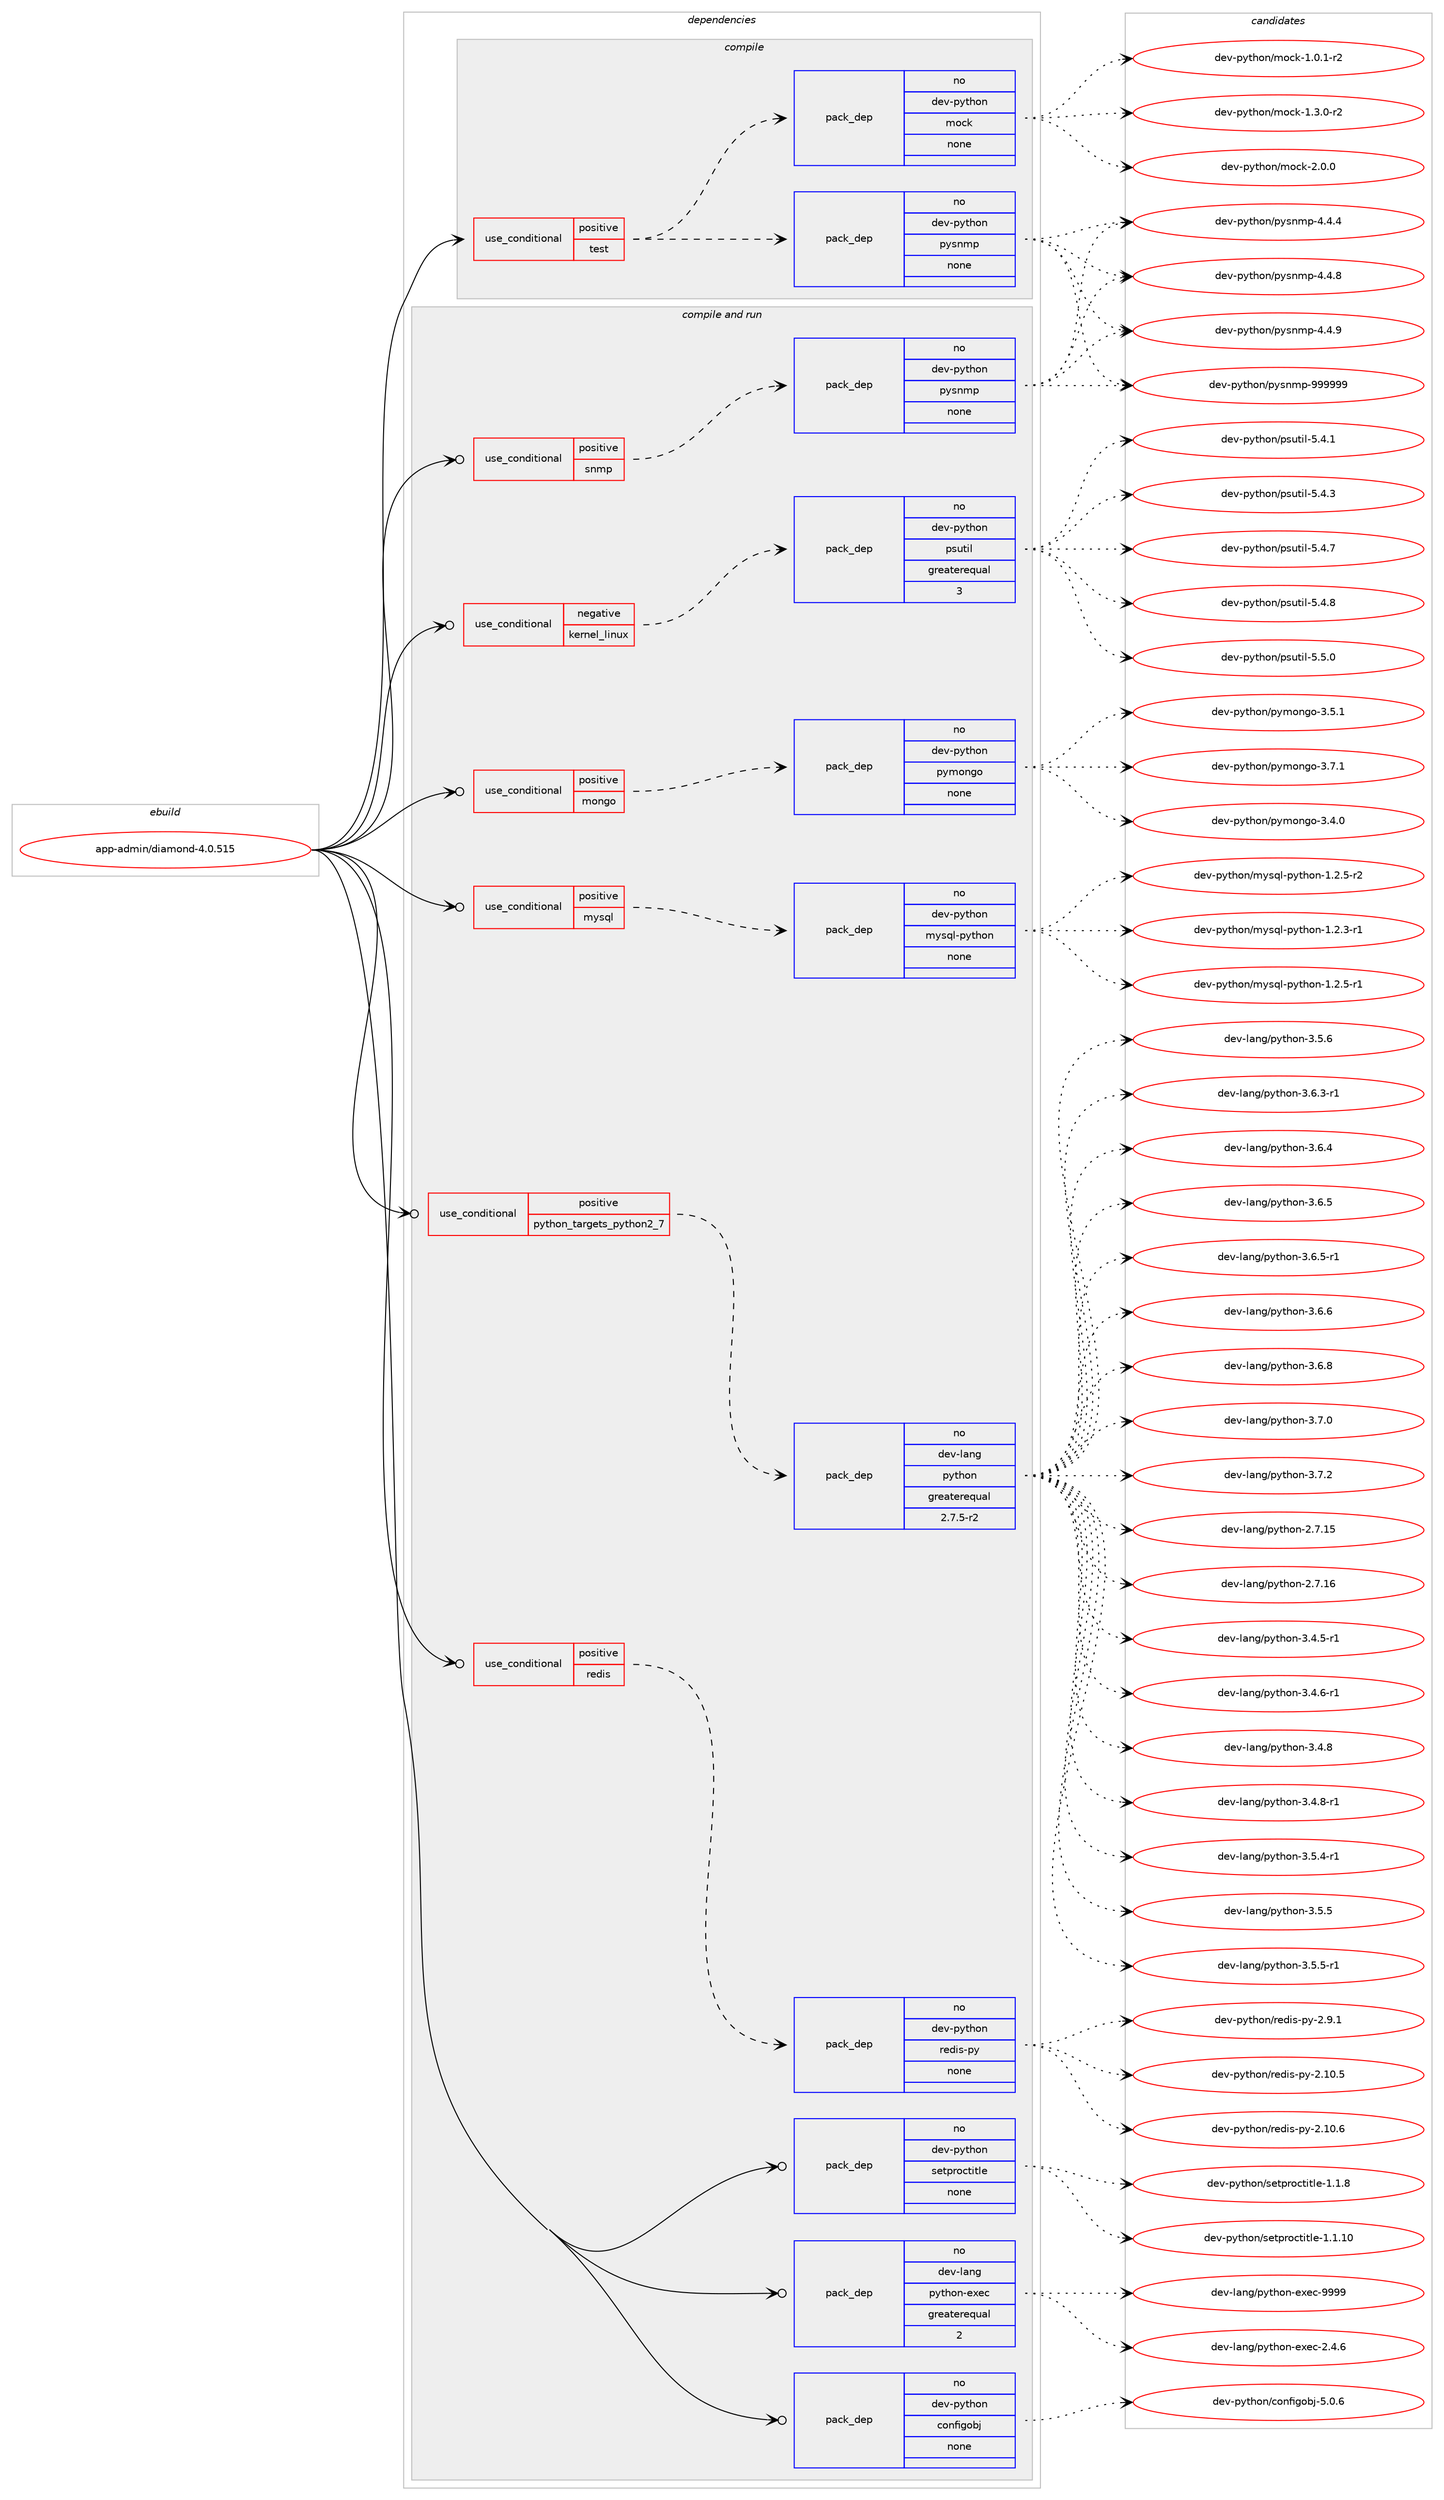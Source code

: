 digraph prolog {

# *************
# Graph options
# *************

newrank=true;
concentrate=true;
compound=true;
graph [rankdir=LR,fontname=Helvetica,fontsize=10,ranksep=1.5];#, ranksep=2.5, nodesep=0.2];
edge  [arrowhead=vee];
node  [fontname=Helvetica,fontsize=10];

# **********
# The ebuild
# **********

subgraph cluster_leftcol {
color=gray;
rank=same;
label=<<i>ebuild</i>>;
id [label="app-admin/diamond-4.0.515", color=red, width=4, href="../app-admin/diamond-4.0.515.svg"];
}

# ****************
# The dependencies
# ****************

subgraph cluster_midcol {
color=gray;
label=<<i>dependencies</i>>;
subgraph cluster_compile {
fillcolor="#eeeeee";
style=filled;
label=<<i>compile</i>>;
subgraph cond344764 {
dependency1264579 [label=<<TABLE BORDER="0" CELLBORDER="1" CELLSPACING="0" CELLPADDING="4"><TR><TD ROWSPAN="3" CELLPADDING="10">use_conditional</TD></TR><TR><TD>positive</TD></TR><TR><TD>test</TD></TR></TABLE>>, shape=none, color=red];
subgraph pack900223 {
dependency1264580 [label=<<TABLE BORDER="0" CELLBORDER="1" CELLSPACING="0" CELLPADDING="4" WIDTH="220"><TR><TD ROWSPAN="6" CELLPADDING="30">pack_dep</TD></TR><TR><TD WIDTH="110">no</TD></TR><TR><TD>dev-python</TD></TR><TR><TD>mock</TD></TR><TR><TD>none</TD></TR><TR><TD></TD></TR></TABLE>>, shape=none, color=blue];
}
dependency1264579:e -> dependency1264580:w [weight=20,style="dashed",arrowhead="vee"];
subgraph pack900224 {
dependency1264581 [label=<<TABLE BORDER="0" CELLBORDER="1" CELLSPACING="0" CELLPADDING="4" WIDTH="220"><TR><TD ROWSPAN="6" CELLPADDING="30">pack_dep</TD></TR><TR><TD WIDTH="110">no</TD></TR><TR><TD>dev-python</TD></TR><TR><TD>pysnmp</TD></TR><TR><TD>none</TD></TR><TR><TD></TD></TR></TABLE>>, shape=none, color=blue];
}
dependency1264579:e -> dependency1264581:w [weight=20,style="dashed",arrowhead="vee"];
}
id:e -> dependency1264579:w [weight=20,style="solid",arrowhead="vee"];
}
subgraph cluster_compileandrun {
fillcolor="#eeeeee";
style=filled;
label=<<i>compile and run</i>>;
subgraph cond344765 {
dependency1264582 [label=<<TABLE BORDER="0" CELLBORDER="1" CELLSPACING="0" CELLPADDING="4"><TR><TD ROWSPAN="3" CELLPADDING="10">use_conditional</TD></TR><TR><TD>negative</TD></TR><TR><TD>kernel_linux</TD></TR></TABLE>>, shape=none, color=red];
subgraph pack900225 {
dependency1264583 [label=<<TABLE BORDER="0" CELLBORDER="1" CELLSPACING="0" CELLPADDING="4" WIDTH="220"><TR><TD ROWSPAN="6" CELLPADDING="30">pack_dep</TD></TR><TR><TD WIDTH="110">no</TD></TR><TR><TD>dev-python</TD></TR><TR><TD>psutil</TD></TR><TR><TD>greaterequal</TD></TR><TR><TD>3</TD></TR></TABLE>>, shape=none, color=blue];
}
dependency1264582:e -> dependency1264583:w [weight=20,style="dashed",arrowhead="vee"];
}
id:e -> dependency1264582:w [weight=20,style="solid",arrowhead="odotvee"];
subgraph cond344766 {
dependency1264584 [label=<<TABLE BORDER="0" CELLBORDER="1" CELLSPACING="0" CELLPADDING="4"><TR><TD ROWSPAN="3" CELLPADDING="10">use_conditional</TD></TR><TR><TD>positive</TD></TR><TR><TD>mongo</TD></TR></TABLE>>, shape=none, color=red];
subgraph pack900226 {
dependency1264585 [label=<<TABLE BORDER="0" CELLBORDER="1" CELLSPACING="0" CELLPADDING="4" WIDTH="220"><TR><TD ROWSPAN="6" CELLPADDING="30">pack_dep</TD></TR><TR><TD WIDTH="110">no</TD></TR><TR><TD>dev-python</TD></TR><TR><TD>pymongo</TD></TR><TR><TD>none</TD></TR><TR><TD></TD></TR></TABLE>>, shape=none, color=blue];
}
dependency1264584:e -> dependency1264585:w [weight=20,style="dashed",arrowhead="vee"];
}
id:e -> dependency1264584:w [weight=20,style="solid",arrowhead="odotvee"];
subgraph cond344767 {
dependency1264586 [label=<<TABLE BORDER="0" CELLBORDER="1" CELLSPACING="0" CELLPADDING="4"><TR><TD ROWSPAN="3" CELLPADDING="10">use_conditional</TD></TR><TR><TD>positive</TD></TR><TR><TD>mysql</TD></TR></TABLE>>, shape=none, color=red];
subgraph pack900227 {
dependency1264587 [label=<<TABLE BORDER="0" CELLBORDER="1" CELLSPACING="0" CELLPADDING="4" WIDTH="220"><TR><TD ROWSPAN="6" CELLPADDING="30">pack_dep</TD></TR><TR><TD WIDTH="110">no</TD></TR><TR><TD>dev-python</TD></TR><TR><TD>mysql-python</TD></TR><TR><TD>none</TD></TR><TR><TD></TD></TR></TABLE>>, shape=none, color=blue];
}
dependency1264586:e -> dependency1264587:w [weight=20,style="dashed",arrowhead="vee"];
}
id:e -> dependency1264586:w [weight=20,style="solid",arrowhead="odotvee"];
subgraph cond344768 {
dependency1264588 [label=<<TABLE BORDER="0" CELLBORDER="1" CELLSPACING="0" CELLPADDING="4"><TR><TD ROWSPAN="3" CELLPADDING="10">use_conditional</TD></TR><TR><TD>positive</TD></TR><TR><TD>python_targets_python2_7</TD></TR></TABLE>>, shape=none, color=red];
subgraph pack900228 {
dependency1264589 [label=<<TABLE BORDER="0" CELLBORDER="1" CELLSPACING="0" CELLPADDING="4" WIDTH="220"><TR><TD ROWSPAN="6" CELLPADDING="30">pack_dep</TD></TR><TR><TD WIDTH="110">no</TD></TR><TR><TD>dev-lang</TD></TR><TR><TD>python</TD></TR><TR><TD>greaterequal</TD></TR><TR><TD>2.7.5-r2</TD></TR></TABLE>>, shape=none, color=blue];
}
dependency1264588:e -> dependency1264589:w [weight=20,style="dashed",arrowhead="vee"];
}
id:e -> dependency1264588:w [weight=20,style="solid",arrowhead="odotvee"];
subgraph cond344769 {
dependency1264590 [label=<<TABLE BORDER="0" CELLBORDER="1" CELLSPACING="0" CELLPADDING="4"><TR><TD ROWSPAN="3" CELLPADDING="10">use_conditional</TD></TR><TR><TD>positive</TD></TR><TR><TD>redis</TD></TR></TABLE>>, shape=none, color=red];
subgraph pack900229 {
dependency1264591 [label=<<TABLE BORDER="0" CELLBORDER="1" CELLSPACING="0" CELLPADDING="4" WIDTH="220"><TR><TD ROWSPAN="6" CELLPADDING="30">pack_dep</TD></TR><TR><TD WIDTH="110">no</TD></TR><TR><TD>dev-python</TD></TR><TR><TD>redis-py</TD></TR><TR><TD>none</TD></TR><TR><TD></TD></TR></TABLE>>, shape=none, color=blue];
}
dependency1264590:e -> dependency1264591:w [weight=20,style="dashed",arrowhead="vee"];
}
id:e -> dependency1264590:w [weight=20,style="solid",arrowhead="odotvee"];
subgraph cond344770 {
dependency1264592 [label=<<TABLE BORDER="0" CELLBORDER="1" CELLSPACING="0" CELLPADDING="4"><TR><TD ROWSPAN="3" CELLPADDING="10">use_conditional</TD></TR><TR><TD>positive</TD></TR><TR><TD>snmp</TD></TR></TABLE>>, shape=none, color=red];
subgraph pack900230 {
dependency1264593 [label=<<TABLE BORDER="0" CELLBORDER="1" CELLSPACING="0" CELLPADDING="4" WIDTH="220"><TR><TD ROWSPAN="6" CELLPADDING="30">pack_dep</TD></TR><TR><TD WIDTH="110">no</TD></TR><TR><TD>dev-python</TD></TR><TR><TD>pysnmp</TD></TR><TR><TD>none</TD></TR><TR><TD></TD></TR></TABLE>>, shape=none, color=blue];
}
dependency1264592:e -> dependency1264593:w [weight=20,style="dashed",arrowhead="vee"];
}
id:e -> dependency1264592:w [weight=20,style="solid",arrowhead="odotvee"];
subgraph pack900231 {
dependency1264594 [label=<<TABLE BORDER="0" CELLBORDER="1" CELLSPACING="0" CELLPADDING="4" WIDTH="220"><TR><TD ROWSPAN="6" CELLPADDING="30">pack_dep</TD></TR><TR><TD WIDTH="110">no</TD></TR><TR><TD>dev-lang</TD></TR><TR><TD>python-exec</TD></TR><TR><TD>greaterequal</TD></TR><TR><TD>2</TD></TR></TABLE>>, shape=none, color=blue];
}
id:e -> dependency1264594:w [weight=20,style="solid",arrowhead="odotvee"];
subgraph pack900232 {
dependency1264595 [label=<<TABLE BORDER="0" CELLBORDER="1" CELLSPACING="0" CELLPADDING="4" WIDTH="220"><TR><TD ROWSPAN="6" CELLPADDING="30">pack_dep</TD></TR><TR><TD WIDTH="110">no</TD></TR><TR><TD>dev-python</TD></TR><TR><TD>configobj</TD></TR><TR><TD>none</TD></TR><TR><TD></TD></TR></TABLE>>, shape=none, color=blue];
}
id:e -> dependency1264595:w [weight=20,style="solid",arrowhead="odotvee"];
subgraph pack900233 {
dependency1264596 [label=<<TABLE BORDER="0" CELLBORDER="1" CELLSPACING="0" CELLPADDING="4" WIDTH="220"><TR><TD ROWSPAN="6" CELLPADDING="30">pack_dep</TD></TR><TR><TD WIDTH="110">no</TD></TR><TR><TD>dev-python</TD></TR><TR><TD>setproctitle</TD></TR><TR><TD>none</TD></TR><TR><TD></TD></TR></TABLE>>, shape=none, color=blue];
}
id:e -> dependency1264596:w [weight=20,style="solid",arrowhead="odotvee"];
}
subgraph cluster_run {
fillcolor="#eeeeee";
style=filled;
label=<<i>run</i>>;
}
}

# **************
# The candidates
# **************

subgraph cluster_choices {
rank=same;
color=gray;
label=<<i>candidates</i>>;

subgraph choice900223 {
color=black;
nodesep=1;
choice1001011184511212111610411111047109111991074549464846494511450 [label="dev-python/mock-1.0.1-r2", color=red, width=4,href="../dev-python/mock-1.0.1-r2.svg"];
choice1001011184511212111610411111047109111991074549465146484511450 [label="dev-python/mock-1.3.0-r2", color=red, width=4,href="../dev-python/mock-1.3.0-r2.svg"];
choice100101118451121211161041111104710911199107455046484648 [label="dev-python/mock-2.0.0", color=red, width=4,href="../dev-python/mock-2.0.0.svg"];
dependency1264580:e -> choice1001011184511212111610411111047109111991074549464846494511450:w [style=dotted,weight="100"];
dependency1264580:e -> choice1001011184511212111610411111047109111991074549465146484511450:w [style=dotted,weight="100"];
dependency1264580:e -> choice100101118451121211161041111104710911199107455046484648:w [style=dotted,weight="100"];
}
subgraph choice900224 {
color=black;
nodesep=1;
choice1001011184511212111610411111047112121115110109112455246524652 [label="dev-python/pysnmp-4.4.4", color=red, width=4,href="../dev-python/pysnmp-4.4.4.svg"];
choice1001011184511212111610411111047112121115110109112455246524656 [label="dev-python/pysnmp-4.4.8", color=red, width=4,href="../dev-python/pysnmp-4.4.8.svg"];
choice1001011184511212111610411111047112121115110109112455246524657 [label="dev-python/pysnmp-4.4.9", color=red, width=4,href="../dev-python/pysnmp-4.4.9.svg"];
choice100101118451121211161041111104711212111511010911245575757575757 [label="dev-python/pysnmp-999999", color=red, width=4,href="../dev-python/pysnmp-999999.svg"];
dependency1264581:e -> choice1001011184511212111610411111047112121115110109112455246524652:w [style=dotted,weight="100"];
dependency1264581:e -> choice1001011184511212111610411111047112121115110109112455246524656:w [style=dotted,weight="100"];
dependency1264581:e -> choice1001011184511212111610411111047112121115110109112455246524657:w [style=dotted,weight="100"];
dependency1264581:e -> choice100101118451121211161041111104711212111511010911245575757575757:w [style=dotted,weight="100"];
}
subgraph choice900225 {
color=black;
nodesep=1;
choice1001011184511212111610411111047112115117116105108455346524649 [label="dev-python/psutil-5.4.1", color=red, width=4,href="../dev-python/psutil-5.4.1.svg"];
choice1001011184511212111610411111047112115117116105108455346524651 [label="dev-python/psutil-5.4.3", color=red, width=4,href="../dev-python/psutil-5.4.3.svg"];
choice1001011184511212111610411111047112115117116105108455346524655 [label="dev-python/psutil-5.4.7", color=red, width=4,href="../dev-python/psutil-5.4.7.svg"];
choice1001011184511212111610411111047112115117116105108455346524656 [label="dev-python/psutil-5.4.8", color=red, width=4,href="../dev-python/psutil-5.4.8.svg"];
choice1001011184511212111610411111047112115117116105108455346534648 [label="dev-python/psutil-5.5.0", color=red, width=4,href="../dev-python/psutil-5.5.0.svg"];
dependency1264583:e -> choice1001011184511212111610411111047112115117116105108455346524649:w [style=dotted,weight="100"];
dependency1264583:e -> choice1001011184511212111610411111047112115117116105108455346524651:w [style=dotted,weight="100"];
dependency1264583:e -> choice1001011184511212111610411111047112115117116105108455346524655:w [style=dotted,weight="100"];
dependency1264583:e -> choice1001011184511212111610411111047112115117116105108455346524656:w [style=dotted,weight="100"];
dependency1264583:e -> choice1001011184511212111610411111047112115117116105108455346534648:w [style=dotted,weight="100"];
}
subgraph choice900226 {
color=black;
nodesep=1;
choice1001011184511212111610411111047112121109111110103111455146524648 [label="dev-python/pymongo-3.4.0", color=red, width=4,href="../dev-python/pymongo-3.4.0.svg"];
choice1001011184511212111610411111047112121109111110103111455146534649 [label="dev-python/pymongo-3.5.1", color=red, width=4,href="../dev-python/pymongo-3.5.1.svg"];
choice1001011184511212111610411111047112121109111110103111455146554649 [label="dev-python/pymongo-3.7.1", color=red, width=4,href="../dev-python/pymongo-3.7.1.svg"];
dependency1264585:e -> choice1001011184511212111610411111047112121109111110103111455146524648:w [style=dotted,weight="100"];
dependency1264585:e -> choice1001011184511212111610411111047112121109111110103111455146534649:w [style=dotted,weight="100"];
dependency1264585:e -> choice1001011184511212111610411111047112121109111110103111455146554649:w [style=dotted,weight="100"];
}
subgraph choice900227 {
color=black;
nodesep=1;
choice1001011184511212111610411111047109121115113108451121211161041111104549465046514511449 [label="dev-python/mysql-python-1.2.3-r1", color=red, width=4,href="../dev-python/mysql-python-1.2.3-r1.svg"];
choice1001011184511212111610411111047109121115113108451121211161041111104549465046534511449 [label="dev-python/mysql-python-1.2.5-r1", color=red, width=4,href="../dev-python/mysql-python-1.2.5-r1.svg"];
choice1001011184511212111610411111047109121115113108451121211161041111104549465046534511450 [label="dev-python/mysql-python-1.2.5-r2", color=red, width=4,href="../dev-python/mysql-python-1.2.5-r2.svg"];
dependency1264587:e -> choice1001011184511212111610411111047109121115113108451121211161041111104549465046514511449:w [style=dotted,weight="100"];
dependency1264587:e -> choice1001011184511212111610411111047109121115113108451121211161041111104549465046534511449:w [style=dotted,weight="100"];
dependency1264587:e -> choice1001011184511212111610411111047109121115113108451121211161041111104549465046534511450:w [style=dotted,weight="100"];
}
subgraph choice900228 {
color=black;
nodesep=1;
choice10010111845108971101034711212111610411111045504655464953 [label="dev-lang/python-2.7.15", color=red, width=4,href="../dev-lang/python-2.7.15.svg"];
choice10010111845108971101034711212111610411111045504655464954 [label="dev-lang/python-2.7.16", color=red, width=4,href="../dev-lang/python-2.7.16.svg"];
choice1001011184510897110103471121211161041111104551465246534511449 [label="dev-lang/python-3.4.5-r1", color=red, width=4,href="../dev-lang/python-3.4.5-r1.svg"];
choice1001011184510897110103471121211161041111104551465246544511449 [label="dev-lang/python-3.4.6-r1", color=red, width=4,href="../dev-lang/python-3.4.6-r1.svg"];
choice100101118451089711010347112121116104111110455146524656 [label="dev-lang/python-3.4.8", color=red, width=4,href="../dev-lang/python-3.4.8.svg"];
choice1001011184510897110103471121211161041111104551465246564511449 [label="dev-lang/python-3.4.8-r1", color=red, width=4,href="../dev-lang/python-3.4.8-r1.svg"];
choice1001011184510897110103471121211161041111104551465346524511449 [label="dev-lang/python-3.5.4-r1", color=red, width=4,href="../dev-lang/python-3.5.4-r1.svg"];
choice100101118451089711010347112121116104111110455146534653 [label="dev-lang/python-3.5.5", color=red, width=4,href="../dev-lang/python-3.5.5.svg"];
choice1001011184510897110103471121211161041111104551465346534511449 [label="dev-lang/python-3.5.5-r1", color=red, width=4,href="../dev-lang/python-3.5.5-r1.svg"];
choice100101118451089711010347112121116104111110455146534654 [label="dev-lang/python-3.5.6", color=red, width=4,href="../dev-lang/python-3.5.6.svg"];
choice1001011184510897110103471121211161041111104551465446514511449 [label="dev-lang/python-3.6.3-r1", color=red, width=4,href="../dev-lang/python-3.6.3-r1.svg"];
choice100101118451089711010347112121116104111110455146544652 [label="dev-lang/python-3.6.4", color=red, width=4,href="../dev-lang/python-3.6.4.svg"];
choice100101118451089711010347112121116104111110455146544653 [label="dev-lang/python-3.6.5", color=red, width=4,href="../dev-lang/python-3.6.5.svg"];
choice1001011184510897110103471121211161041111104551465446534511449 [label="dev-lang/python-3.6.5-r1", color=red, width=4,href="../dev-lang/python-3.6.5-r1.svg"];
choice100101118451089711010347112121116104111110455146544654 [label="dev-lang/python-3.6.6", color=red, width=4,href="../dev-lang/python-3.6.6.svg"];
choice100101118451089711010347112121116104111110455146544656 [label="dev-lang/python-3.6.8", color=red, width=4,href="../dev-lang/python-3.6.8.svg"];
choice100101118451089711010347112121116104111110455146554648 [label="dev-lang/python-3.7.0", color=red, width=4,href="../dev-lang/python-3.7.0.svg"];
choice100101118451089711010347112121116104111110455146554650 [label="dev-lang/python-3.7.2", color=red, width=4,href="../dev-lang/python-3.7.2.svg"];
dependency1264589:e -> choice10010111845108971101034711212111610411111045504655464953:w [style=dotted,weight="100"];
dependency1264589:e -> choice10010111845108971101034711212111610411111045504655464954:w [style=dotted,weight="100"];
dependency1264589:e -> choice1001011184510897110103471121211161041111104551465246534511449:w [style=dotted,weight="100"];
dependency1264589:e -> choice1001011184510897110103471121211161041111104551465246544511449:w [style=dotted,weight="100"];
dependency1264589:e -> choice100101118451089711010347112121116104111110455146524656:w [style=dotted,weight="100"];
dependency1264589:e -> choice1001011184510897110103471121211161041111104551465246564511449:w [style=dotted,weight="100"];
dependency1264589:e -> choice1001011184510897110103471121211161041111104551465346524511449:w [style=dotted,weight="100"];
dependency1264589:e -> choice100101118451089711010347112121116104111110455146534653:w [style=dotted,weight="100"];
dependency1264589:e -> choice1001011184510897110103471121211161041111104551465346534511449:w [style=dotted,weight="100"];
dependency1264589:e -> choice100101118451089711010347112121116104111110455146534654:w [style=dotted,weight="100"];
dependency1264589:e -> choice1001011184510897110103471121211161041111104551465446514511449:w [style=dotted,weight="100"];
dependency1264589:e -> choice100101118451089711010347112121116104111110455146544652:w [style=dotted,weight="100"];
dependency1264589:e -> choice100101118451089711010347112121116104111110455146544653:w [style=dotted,weight="100"];
dependency1264589:e -> choice1001011184510897110103471121211161041111104551465446534511449:w [style=dotted,weight="100"];
dependency1264589:e -> choice100101118451089711010347112121116104111110455146544654:w [style=dotted,weight="100"];
dependency1264589:e -> choice100101118451089711010347112121116104111110455146544656:w [style=dotted,weight="100"];
dependency1264589:e -> choice100101118451089711010347112121116104111110455146554648:w [style=dotted,weight="100"];
dependency1264589:e -> choice100101118451089711010347112121116104111110455146554650:w [style=dotted,weight="100"];
}
subgraph choice900229 {
color=black;
nodesep=1;
choice10010111845112121116104111110471141011001051154511212145504649484653 [label="dev-python/redis-py-2.10.5", color=red, width=4,href="../dev-python/redis-py-2.10.5.svg"];
choice10010111845112121116104111110471141011001051154511212145504649484654 [label="dev-python/redis-py-2.10.6", color=red, width=4,href="../dev-python/redis-py-2.10.6.svg"];
choice100101118451121211161041111104711410110010511545112121455046574649 [label="dev-python/redis-py-2.9.1", color=red, width=4,href="../dev-python/redis-py-2.9.1.svg"];
dependency1264591:e -> choice10010111845112121116104111110471141011001051154511212145504649484653:w [style=dotted,weight="100"];
dependency1264591:e -> choice10010111845112121116104111110471141011001051154511212145504649484654:w [style=dotted,weight="100"];
dependency1264591:e -> choice100101118451121211161041111104711410110010511545112121455046574649:w [style=dotted,weight="100"];
}
subgraph choice900230 {
color=black;
nodesep=1;
choice1001011184511212111610411111047112121115110109112455246524652 [label="dev-python/pysnmp-4.4.4", color=red, width=4,href="../dev-python/pysnmp-4.4.4.svg"];
choice1001011184511212111610411111047112121115110109112455246524656 [label="dev-python/pysnmp-4.4.8", color=red, width=4,href="../dev-python/pysnmp-4.4.8.svg"];
choice1001011184511212111610411111047112121115110109112455246524657 [label="dev-python/pysnmp-4.4.9", color=red, width=4,href="../dev-python/pysnmp-4.4.9.svg"];
choice100101118451121211161041111104711212111511010911245575757575757 [label="dev-python/pysnmp-999999", color=red, width=4,href="../dev-python/pysnmp-999999.svg"];
dependency1264593:e -> choice1001011184511212111610411111047112121115110109112455246524652:w [style=dotted,weight="100"];
dependency1264593:e -> choice1001011184511212111610411111047112121115110109112455246524656:w [style=dotted,weight="100"];
dependency1264593:e -> choice1001011184511212111610411111047112121115110109112455246524657:w [style=dotted,weight="100"];
dependency1264593:e -> choice100101118451121211161041111104711212111511010911245575757575757:w [style=dotted,weight="100"];
}
subgraph choice900231 {
color=black;
nodesep=1;
choice1001011184510897110103471121211161041111104510112010199455046524654 [label="dev-lang/python-exec-2.4.6", color=red, width=4,href="../dev-lang/python-exec-2.4.6.svg"];
choice10010111845108971101034711212111610411111045101120101994557575757 [label="dev-lang/python-exec-9999", color=red, width=4,href="../dev-lang/python-exec-9999.svg"];
dependency1264594:e -> choice1001011184510897110103471121211161041111104510112010199455046524654:w [style=dotted,weight="100"];
dependency1264594:e -> choice10010111845108971101034711212111610411111045101120101994557575757:w [style=dotted,weight="100"];
}
subgraph choice900232 {
color=black;
nodesep=1;
choice10010111845112121116104111110479911111010210510311198106455346484654 [label="dev-python/configobj-5.0.6", color=red, width=4,href="../dev-python/configobj-5.0.6.svg"];
dependency1264595:e -> choice10010111845112121116104111110479911111010210510311198106455346484654:w [style=dotted,weight="100"];
}
subgraph choice900233 {
color=black;
nodesep=1;
choice10010111845112121116104111110471151011161121141119911610511610810145494649464948 [label="dev-python/setproctitle-1.1.10", color=red, width=4,href="../dev-python/setproctitle-1.1.10.svg"];
choice100101118451121211161041111104711510111611211411199116105116108101454946494656 [label="dev-python/setproctitle-1.1.8", color=red, width=4,href="../dev-python/setproctitle-1.1.8.svg"];
dependency1264596:e -> choice10010111845112121116104111110471151011161121141119911610511610810145494649464948:w [style=dotted,weight="100"];
dependency1264596:e -> choice100101118451121211161041111104711510111611211411199116105116108101454946494656:w [style=dotted,weight="100"];
}
}

}
